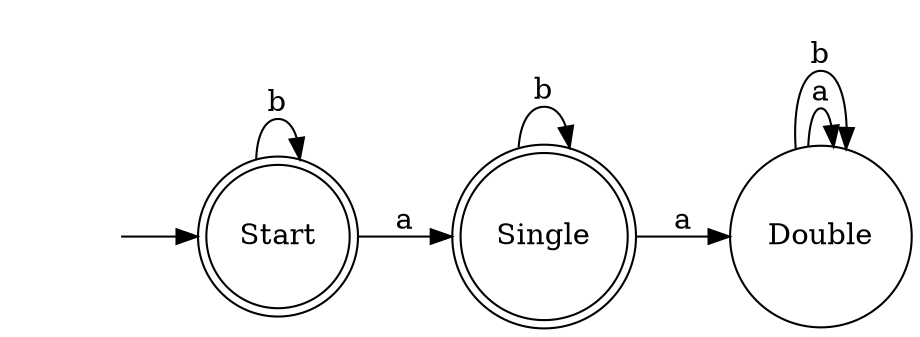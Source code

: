 digraph finite_state_machine {
	rankdir = LR;
	/*size = "4,6"*/
	/*ppi = 300*/
	node [ shape = none ] "";
	node [ shape = doublecircle ]; "Start" "Single";
	node [ shape = circle ];

	"" -> "Start"

	"Start" -> "Single"  [ label = "a" ]
	"Start" -> "Start"   [ label = "b" ]

    "Single" -> "Double"   [ label = "a" ]
    "Single" -> "Single"   [ label = "b" ]

    "Double" -> "Double" [ label = "a"]
    "Double" -> "Double" [ label = "b"]
}

